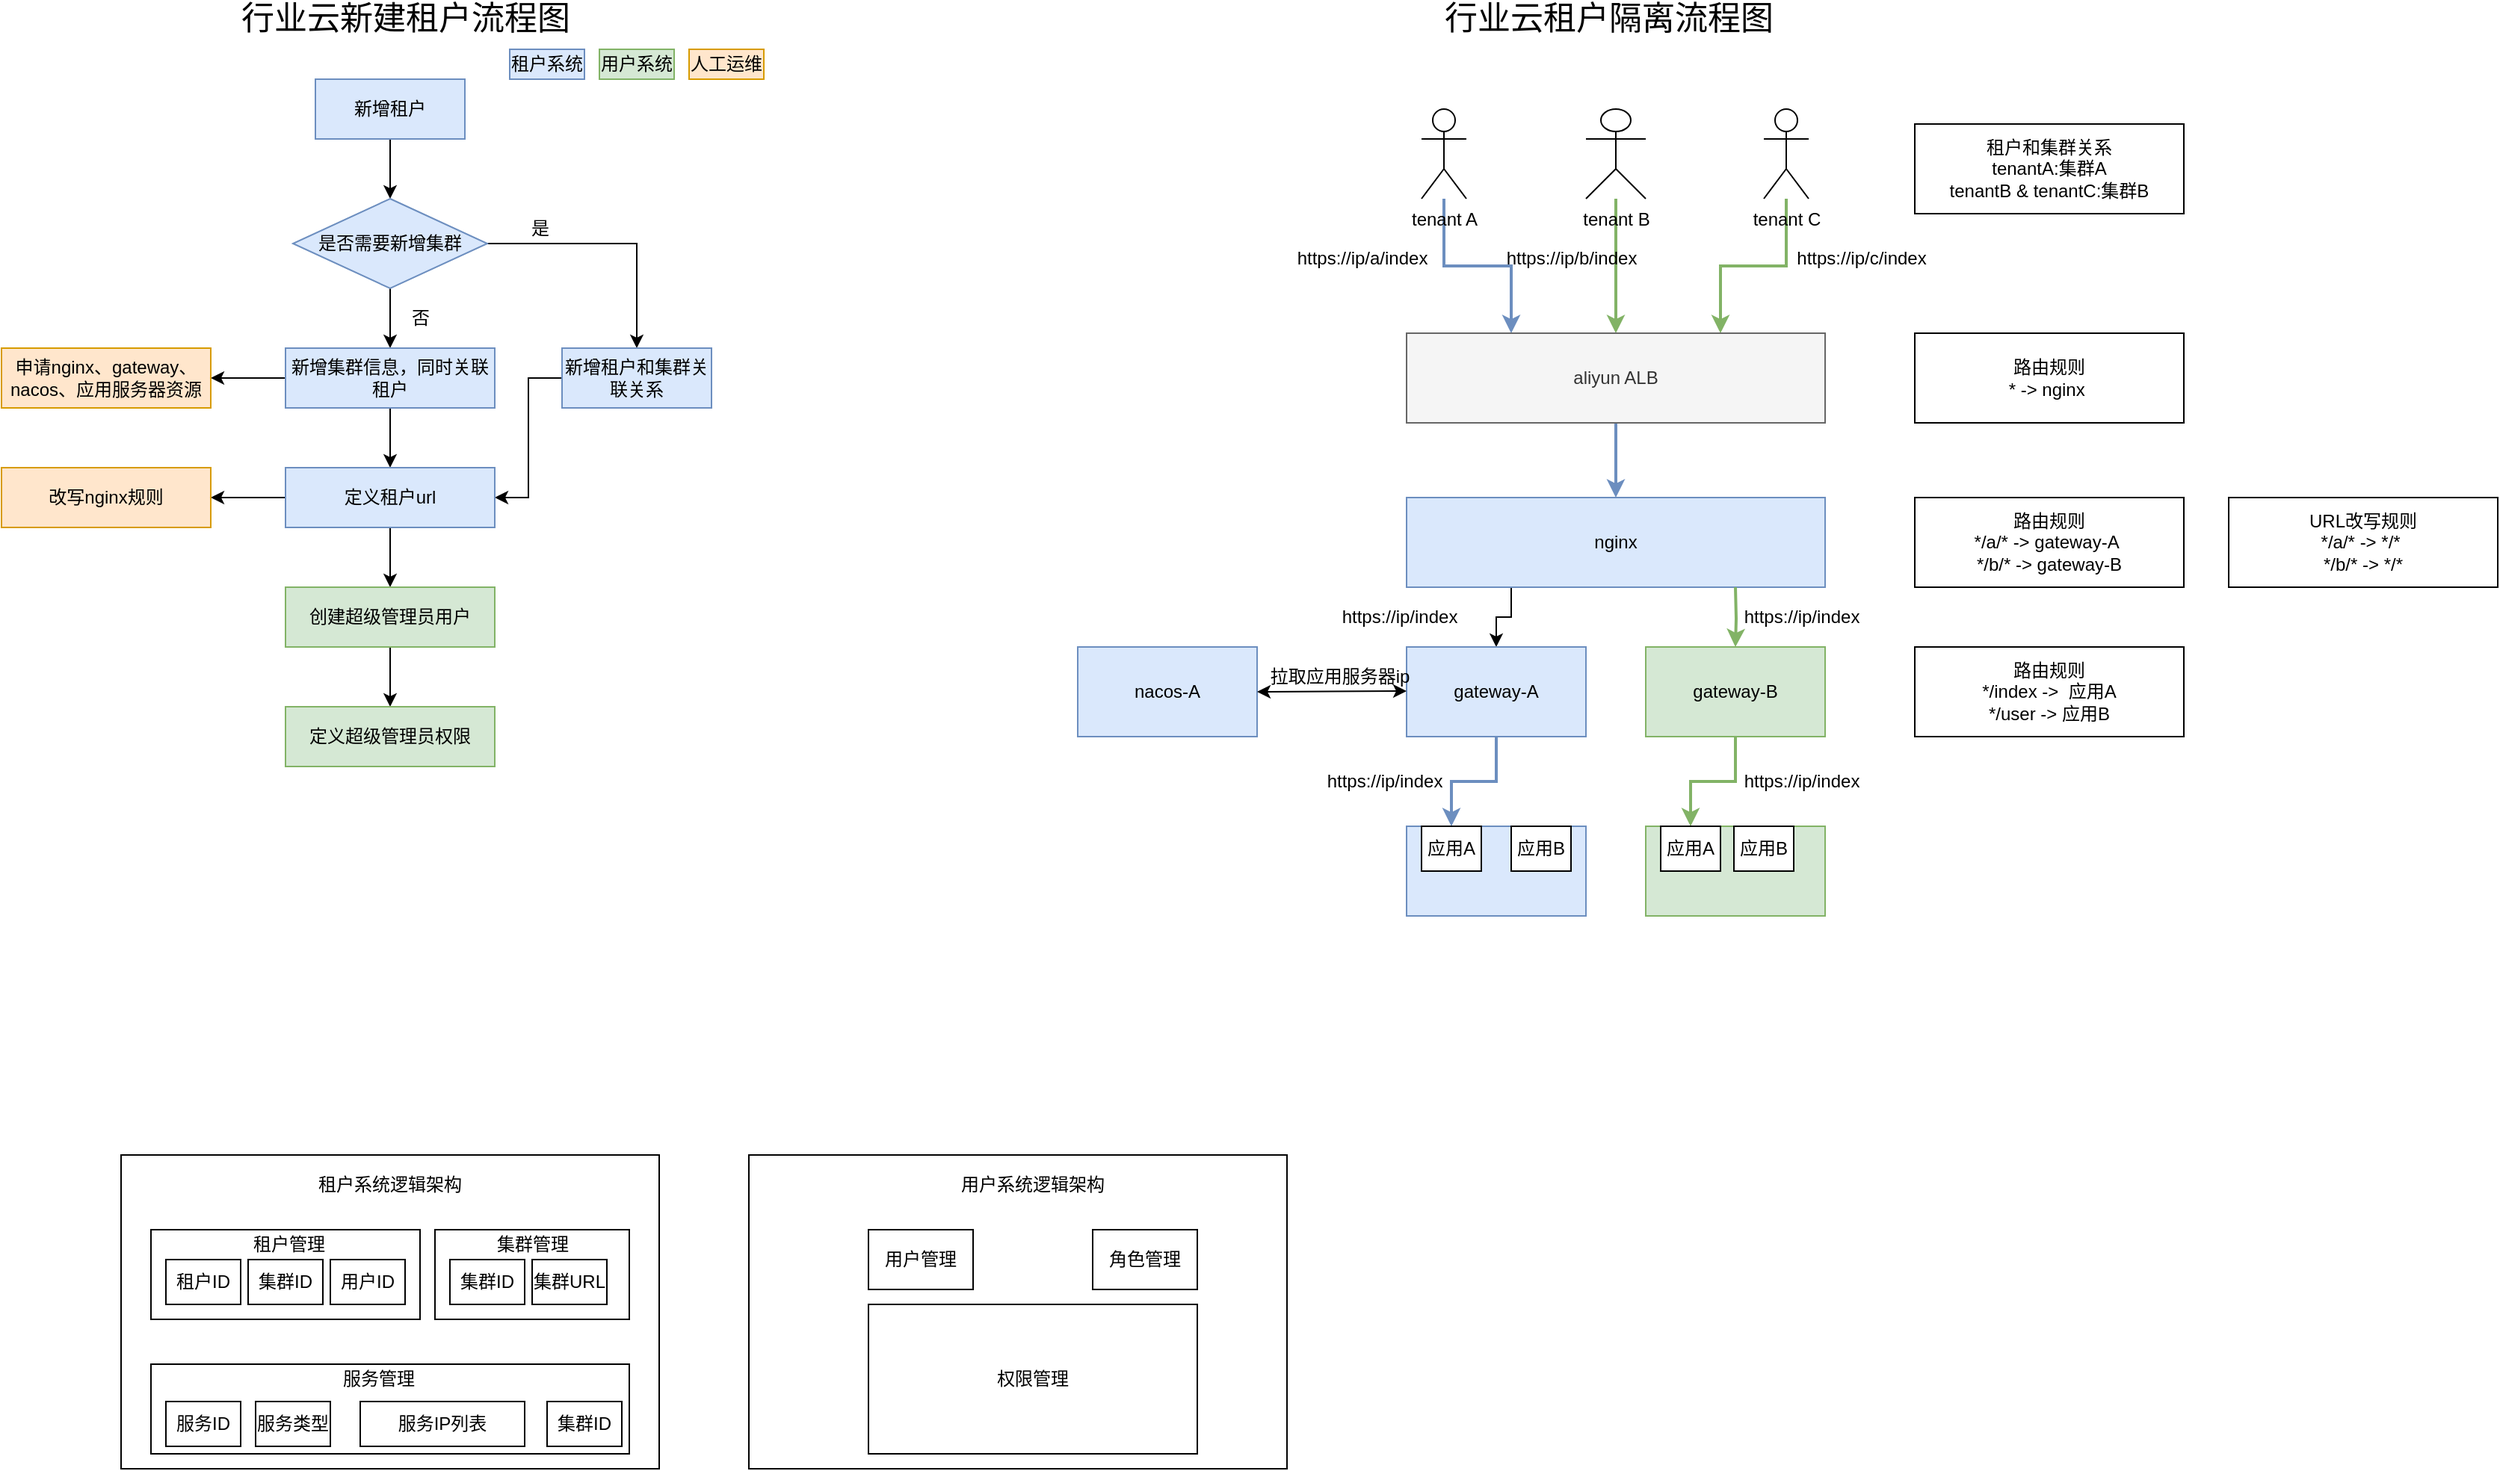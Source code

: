 <mxfile version="14.6.12" type="github">
  <diagram id="JblWaZ8aB8iVZCQLwsj8" name="Page-1">
    <mxGraphModel dx="2105" dy="1717" grid="1" gridSize="10" guides="1" tooltips="1" connect="1" arrows="1" fold="1" page="1" pageScale="1" pageWidth="827" pageHeight="1169" math="0" shadow="0">
      <root>
        <mxCell id="0" />
        <mxCell id="1" parent="0" />
        <mxCell id="si1Oo1tkvW6U5wxhtszM-8" style="edgeStyle=orthogonalEdgeStyle;rounded=0;orthogonalLoop=1;jettySize=auto;html=1;entryX=0.5;entryY=0;entryDx=0;entryDy=0;fillColor=#d5e8d4;strokeColor=#82b366;strokeWidth=2;" edge="1" parent="1" source="si1Oo1tkvW6U5wxhtszM-1" target="si1Oo1tkvW6U5wxhtszM-6">
          <mxGeometry relative="1" as="geometry" />
        </mxCell>
        <mxCell id="si1Oo1tkvW6U5wxhtszM-1" value="tenant B" style="shape=umlActor;verticalLabelPosition=bottom;verticalAlign=top;html=1;outlineConnect=0;" vertex="1" parent="1">
          <mxGeometry x="280" y="40" width="40" height="60" as="geometry" />
        </mxCell>
        <mxCell id="si1Oo1tkvW6U5wxhtszM-9" style="edgeStyle=orthogonalEdgeStyle;rounded=0;orthogonalLoop=1;jettySize=auto;html=1;entryX=0.25;entryY=0;entryDx=0;entryDy=0;fillColor=#dae8fc;strokeColor=#6c8ebf;strokeWidth=2;" edge="1" parent="1" source="si1Oo1tkvW6U5wxhtszM-2" target="si1Oo1tkvW6U5wxhtszM-6">
          <mxGeometry relative="1" as="geometry" />
        </mxCell>
        <mxCell id="si1Oo1tkvW6U5wxhtszM-2" value="tenant A" style="shape=umlActor;verticalLabelPosition=bottom;verticalAlign=top;html=1;outlineConnect=0;" vertex="1" parent="1">
          <mxGeometry x="170" y="40" width="30" height="60" as="geometry" />
        </mxCell>
        <mxCell id="si1Oo1tkvW6U5wxhtszM-10" style="edgeStyle=orthogonalEdgeStyle;rounded=0;orthogonalLoop=1;jettySize=auto;html=1;entryX=0.75;entryY=0;entryDx=0;entryDy=0;strokeColor=#82b366;strokeWidth=2;fillColor=#d5e8d4;" edge="1" parent="1" source="si1Oo1tkvW6U5wxhtszM-3" target="si1Oo1tkvW6U5wxhtszM-6">
          <mxGeometry relative="1" as="geometry" />
        </mxCell>
        <mxCell id="si1Oo1tkvW6U5wxhtszM-3" value="tenant C" style="shape=umlActor;verticalLabelPosition=bottom;verticalAlign=top;html=1;outlineConnect=0;" vertex="1" parent="1">
          <mxGeometry x="399" y="40" width="30" height="60" as="geometry" />
        </mxCell>
        <mxCell id="si1Oo1tkvW6U5wxhtszM-5" value="租户和集群关系&lt;br&gt;tenantA:集群A&lt;br&gt;tenantB &amp;amp; tenantC:集群B" style="rounded=0;whiteSpace=wrap;html=1;" vertex="1" parent="1">
          <mxGeometry x="500" y="50" width="180" height="60" as="geometry" />
        </mxCell>
        <mxCell id="si1Oo1tkvW6U5wxhtszM-17" style="edgeStyle=orthogonalEdgeStyle;rounded=0;orthogonalLoop=1;jettySize=auto;html=1;exitX=0.5;exitY=1;exitDx=0;exitDy=0;strokeColor=#6c8ebf;strokeWidth=2;fillColor=#dae8fc;" edge="1" parent="1" source="si1Oo1tkvW6U5wxhtszM-6" target="si1Oo1tkvW6U5wxhtszM-14">
          <mxGeometry relative="1" as="geometry" />
        </mxCell>
        <mxCell id="si1Oo1tkvW6U5wxhtszM-6" value="aliyun ALB" style="rounded=0;whiteSpace=wrap;html=1;fillColor=#f5f5f5;strokeColor=#666666;fontColor=#333333;" vertex="1" parent="1">
          <mxGeometry x="160" y="190" width="280" height="60" as="geometry" />
        </mxCell>
        <mxCell id="si1Oo1tkvW6U5wxhtszM-11" value="https://ip/a/index" style="text;html=1;align=center;verticalAlign=middle;resizable=0;points=[];autosize=1;strokeColor=none;" vertex="1" parent="1">
          <mxGeometry x="80" y="130" width="100" height="20" as="geometry" />
        </mxCell>
        <mxCell id="si1Oo1tkvW6U5wxhtszM-12" value="https://ip/b/index" style="text;html=1;align=center;verticalAlign=middle;resizable=0;points=[];autosize=1;strokeColor=none;" vertex="1" parent="1">
          <mxGeometry x="220" y="130" width="100" height="20" as="geometry" />
        </mxCell>
        <mxCell id="si1Oo1tkvW6U5wxhtszM-13" value="https://ip/c/index" style="text;html=1;align=center;verticalAlign=middle;resizable=0;points=[];autosize=1;strokeColor=none;" vertex="1" parent="1">
          <mxGeometry x="414" y="130" width="100" height="20" as="geometry" />
        </mxCell>
        <mxCell id="si1Oo1tkvW6U5wxhtszM-123" style="edgeStyle=orthogonalEdgeStyle;rounded=0;orthogonalLoop=1;jettySize=auto;html=1;exitX=0.25;exitY=1;exitDx=0;exitDy=0;entryX=0.5;entryY=0;entryDx=0;entryDy=0;strokeWidth=1;" edge="1" parent="1" source="si1Oo1tkvW6U5wxhtszM-14" target="si1Oo1tkvW6U5wxhtszM-25">
          <mxGeometry relative="1" as="geometry" />
        </mxCell>
        <mxCell id="si1Oo1tkvW6U5wxhtszM-14" value="nginx" style="rounded=0;whiteSpace=wrap;html=1;fillColor=#dae8fc;strokeColor=#6c8ebf;" vertex="1" parent="1">
          <mxGeometry x="160" y="300" width="280" height="60" as="geometry" />
        </mxCell>
        <mxCell id="si1Oo1tkvW6U5wxhtszM-28" style="edgeStyle=orthogonalEdgeStyle;rounded=0;orthogonalLoop=1;jettySize=auto;html=1;exitX=0.5;exitY=1;exitDx=0;exitDy=0;entryX=0.5;entryY=0;entryDx=0;entryDy=0;strokeColor=#82b366;strokeWidth=2;fillColor=#d5e8d4;" edge="1" parent="1" target="si1Oo1tkvW6U5wxhtszM-26">
          <mxGeometry relative="1" as="geometry">
            <mxPoint x="380" y="360" as="sourcePoint" />
          </mxGeometry>
        </mxCell>
        <mxCell id="si1Oo1tkvW6U5wxhtszM-20" value="路由规则&lt;br&gt;* -&amp;gt; nginx&amp;nbsp;" style="rounded=0;whiteSpace=wrap;html=1;" vertex="1" parent="1">
          <mxGeometry x="500" y="190" width="180" height="60" as="geometry" />
        </mxCell>
        <mxCell id="si1Oo1tkvW6U5wxhtszM-56" style="edgeStyle=orthogonalEdgeStyle;rounded=0;orthogonalLoop=1;jettySize=auto;html=1;exitX=0.5;exitY=1;exitDx=0;exitDy=0;entryX=0.5;entryY=0;entryDx=0;entryDy=0;strokeColor=#6c8ebf;strokeWidth=2;fillColor=#dae8fc;" edge="1" parent="1" source="si1Oo1tkvW6U5wxhtszM-25" target="si1Oo1tkvW6U5wxhtszM-45">
          <mxGeometry relative="1" as="geometry" />
        </mxCell>
        <mxCell id="si1Oo1tkvW6U5wxhtszM-25" value="gateway-A" style="rounded=0;whiteSpace=wrap;html=1;fillColor=#dae8fc;strokeColor=#6c8ebf;" vertex="1" parent="1">
          <mxGeometry x="160" y="400" width="120" height="60" as="geometry" />
        </mxCell>
        <mxCell id="si1Oo1tkvW6U5wxhtszM-57" style="edgeStyle=orthogonalEdgeStyle;rounded=0;orthogonalLoop=1;jettySize=auto;html=1;exitX=0.5;exitY=1;exitDx=0;exitDy=0;entryX=0.5;entryY=0;entryDx=0;entryDy=0;strokeColor=#82b366;strokeWidth=2;fillColor=#d5e8d4;" edge="1" parent="1" source="si1Oo1tkvW6U5wxhtszM-26" target="si1Oo1tkvW6U5wxhtszM-51">
          <mxGeometry relative="1" as="geometry" />
        </mxCell>
        <mxCell id="si1Oo1tkvW6U5wxhtszM-26" value="gateway-B" style="rounded=0;whiteSpace=wrap;html=1;fillColor=#d5e8d4;strokeColor=#82b366;" vertex="1" parent="1">
          <mxGeometry x="320" y="400" width="120" height="60" as="geometry" />
        </mxCell>
        <mxCell id="si1Oo1tkvW6U5wxhtszM-29" value="https://ip/index" style="text;html=1;align=center;verticalAlign=middle;resizable=0;points=[];autosize=1;strokeColor=none;" vertex="1" parent="1">
          <mxGeometry x="110" y="370" width="90" height="20" as="geometry" />
        </mxCell>
        <mxCell id="si1Oo1tkvW6U5wxhtszM-30" value="https://ip/index" style="text;html=1;align=center;verticalAlign=middle;resizable=0;points=[];autosize=1;strokeColor=none;" vertex="1" parent="1">
          <mxGeometry x="379" y="370" width="90" height="20" as="geometry" />
        </mxCell>
        <mxCell id="si1Oo1tkvW6U5wxhtszM-31" value="nacos-A" style="rounded=0;whiteSpace=wrap;html=1;fillColor=#dae8fc;strokeColor=#6c8ebf;" vertex="1" parent="1">
          <mxGeometry x="-60" y="400" width="120" height="60" as="geometry" />
        </mxCell>
        <mxCell id="si1Oo1tkvW6U5wxhtszM-35" value="" style="endArrow=classic;startArrow=classic;html=1;entryX=0;entryY=0.5;entryDx=0;entryDy=0;exitX=1;exitY=0.5;exitDx=0;exitDy=0;" edge="1" parent="1" source="si1Oo1tkvW6U5wxhtszM-31">
          <mxGeometry width="50" height="50" relative="1" as="geometry">
            <mxPoint x="100" y="429.5" as="sourcePoint" />
            <mxPoint x="160" y="429.5" as="targetPoint" />
          </mxGeometry>
        </mxCell>
        <mxCell id="si1Oo1tkvW6U5wxhtszM-38" value="拉取应用服务器ip" style="text;html=1;align=center;verticalAlign=middle;resizable=0;points=[];autosize=1;strokeColor=none;" vertex="1" parent="1">
          <mxGeometry x="60" y="410" width="110" height="20" as="geometry" />
        </mxCell>
        <mxCell id="si1Oo1tkvW6U5wxhtszM-41" value="路由规则&lt;br&gt;*/index -&amp;gt;&amp;nbsp; 应用A&lt;br&gt;*/user -&amp;gt; 应用B" style="rounded=0;whiteSpace=wrap;html=1;" vertex="1" parent="1">
          <mxGeometry x="500" y="400" width="180" height="60" as="geometry" />
        </mxCell>
        <mxCell id="si1Oo1tkvW6U5wxhtszM-44" value="" style="rounded=0;whiteSpace=wrap;html=1;fillColor=#dae8fc;strokeColor=#6c8ebf;" vertex="1" parent="1">
          <mxGeometry x="160" y="520" width="120" height="60" as="geometry" />
        </mxCell>
        <mxCell id="si1Oo1tkvW6U5wxhtszM-45" value="应用A" style="rounded=0;whiteSpace=wrap;html=1;" vertex="1" parent="1">
          <mxGeometry x="170" y="520" width="40" height="30" as="geometry" />
        </mxCell>
        <mxCell id="si1Oo1tkvW6U5wxhtszM-46" value="应用B" style="rounded=0;whiteSpace=wrap;html=1;" vertex="1" parent="1">
          <mxGeometry x="230" y="520" width="40" height="30" as="geometry" />
        </mxCell>
        <mxCell id="si1Oo1tkvW6U5wxhtszM-50" value="" style="rounded=0;whiteSpace=wrap;html=1;fillColor=#d5e8d4;strokeColor=#82b366;" vertex="1" parent="1">
          <mxGeometry x="320" y="520" width="120" height="60" as="geometry" />
        </mxCell>
        <mxCell id="si1Oo1tkvW6U5wxhtszM-51" value="应用A" style="rounded=0;whiteSpace=wrap;html=1;" vertex="1" parent="1">
          <mxGeometry x="330" y="520" width="40" height="30" as="geometry" />
        </mxCell>
        <mxCell id="si1Oo1tkvW6U5wxhtszM-52" value="应用B" style="rounded=0;whiteSpace=wrap;html=1;" vertex="1" parent="1">
          <mxGeometry x="379" y="520" width="40" height="30" as="geometry" />
        </mxCell>
        <mxCell id="si1Oo1tkvW6U5wxhtszM-58" value="https://ip/index" style="text;html=1;align=center;verticalAlign=middle;resizable=0;points=[];autosize=1;strokeColor=none;" vertex="1" parent="1">
          <mxGeometry x="100" y="480" width="90" height="20" as="geometry" />
        </mxCell>
        <mxCell id="si1Oo1tkvW6U5wxhtszM-61" value="https://ip/index" style="text;html=1;align=center;verticalAlign=middle;resizable=0;points=[];autosize=1;strokeColor=none;" vertex="1" parent="1">
          <mxGeometry x="379" y="480" width="90" height="20" as="geometry" />
        </mxCell>
        <mxCell id="si1Oo1tkvW6U5wxhtszM-64" value="&lt;font style=&quot;font-size: 22px&quot;&gt;行业云租户隔离流程图&lt;/font&gt;" style="text;html=1;align=center;verticalAlign=middle;resizable=0;points=[];autosize=1;strokeColor=none;" vertex="1" parent="1">
          <mxGeometry x="175" y="-30" width="240" height="20" as="geometry" />
        </mxCell>
        <mxCell id="si1Oo1tkvW6U5wxhtszM-65" value="&lt;font style=&quot;font-size: 22px&quot;&gt;行业云新建租户流程图&lt;/font&gt;" style="text;html=1;align=center;verticalAlign=middle;resizable=0;points=[];autosize=1;strokeColor=none;" vertex="1" parent="1">
          <mxGeometry x="-630" y="-30" width="240" height="20" as="geometry" />
        </mxCell>
        <mxCell id="si1Oo1tkvW6U5wxhtszM-69" style="edgeStyle=orthogonalEdgeStyle;rounded=0;orthogonalLoop=1;jettySize=auto;html=1;exitX=0.5;exitY=1;exitDx=0;exitDy=0;entryX=0.5;entryY=0;entryDx=0;entryDy=0;strokeWidth=1;" edge="1" parent="1" source="si1Oo1tkvW6U5wxhtszM-66" target="si1Oo1tkvW6U5wxhtszM-68">
          <mxGeometry relative="1" as="geometry" />
        </mxCell>
        <mxCell id="si1Oo1tkvW6U5wxhtszM-66" value="新增租户" style="rounded=0;whiteSpace=wrap;html=1;fillColor=#dae8fc;strokeColor=#6c8ebf;" vertex="1" parent="1">
          <mxGeometry x="-570" y="20" width="100" height="40" as="geometry" />
        </mxCell>
        <mxCell id="si1Oo1tkvW6U5wxhtszM-73" style="edgeStyle=orthogonalEdgeStyle;rounded=0;orthogonalLoop=1;jettySize=auto;html=1;strokeWidth=1;" edge="1" parent="1" source="si1Oo1tkvW6U5wxhtszM-68" target="si1Oo1tkvW6U5wxhtszM-72">
          <mxGeometry relative="1" as="geometry" />
        </mxCell>
        <mxCell id="si1Oo1tkvW6U5wxhtszM-77" style="edgeStyle=orthogonalEdgeStyle;rounded=0;orthogonalLoop=1;jettySize=auto;html=1;exitX=0.5;exitY=1;exitDx=0;exitDy=0;entryX=0.5;entryY=0;entryDx=0;entryDy=0;strokeWidth=1;" edge="1" parent="1" source="si1Oo1tkvW6U5wxhtszM-68" target="si1Oo1tkvW6U5wxhtszM-75">
          <mxGeometry relative="1" as="geometry" />
        </mxCell>
        <mxCell id="si1Oo1tkvW6U5wxhtszM-68" value="是否需要新增集群" style="rhombus;whiteSpace=wrap;html=1;fillColor=#dae8fc;strokeColor=#6c8ebf;strokeWidth=1;" vertex="1" parent="1">
          <mxGeometry x="-585" y="100" width="130" height="60" as="geometry" />
        </mxCell>
        <mxCell id="si1Oo1tkvW6U5wxhtszM-121" style="edgeStyle=orthogonalEdgeStyle;rounded=0;orthogonalLoop=1;jettySize=auto;html=1;entryX=1;entryY=0.5;entryDx=0;entryDy=0;strokeWidth=1;" edge="1" parent="1" source="si1Oo1tkvW6U5wxhtszM-72" target="si1Oo1tkvW6U5wxhtszM-76">
          <mxGeometry relative="1" as="geometry" />
        </mxCell>
        <mxCell id="si1Oo1tkvW6U5wxhtszM-72" value="新增租户和集群关联关系" style="rounded=0;whiteSpace=wrap;html=1;fillColor=#dae8fc;strokeColor=#6c8ebf;strokeWidth=1;" vertex="1" parent="1">
          <mxGeometry x="-405" y="200" width="100" height="40" as="geometry" />
        </mxCell>
        <mxCell id="si1Oo1tkvW6U5wxhtszM-74" value="是" style="text;html=1;align=center;verticalAlign=middle;resizable=0;points=[];autosize=1;strokeColor=none;strokeWidth=1;" vertex="1" parent="1">
          <mxGeometry x="-435" y="110" width="30" height="20" as="geometry" />
        </mxCell>
        <mxCell id="si1Oo1tkvW6U5wxhtszM-78" style="edgeStyle=orthogonalEdgeStyle;rounded=0;orthogonalLoop=1;jettySize=auto;html=1;exitX=0.5;exitY=1;exitDx=0;exitDy=0;entryX=0.5;entryY=0;entryDx=0;entryDy=0;strokeWidth=1;" edge="1" parent="1" source="si1Oo1tkvW6U5wxhtszM-75" target="si1Oo1tkvW6U5wxhtszM-76">
          <mxGeometry relative="1" as="geometry" />
        </mxCell>
        <mxCell id="si1Oo1tkvW6U5wxhtszM-87" style="edgeStyle=orthogonalEdgeStyle;rounded=0;orthogonalLoop=1;jettySize=auto;html=1;exitX=0;exitY=0.5;exitDx=0;exitDy=0;entryX=1;entryY=0.5;entryDx=0;entryDy=0;strokeWidth=1;" edge="1" parent="1" source="si1Oo1tkvW6U5wxhtszM-75" target="si1Oo1tkvW6U5wxhtszM-85">
          <mxGeometry relative="1" as="geometry" />
        </mxCell>
        <mxCell id="si1Oo1tkvW6U5wxhtszM-75" value="新增集群信息，同时关联租户" style="rounded=0;whiteSpace=wrap;html=1;fillColor=#dae8fc;strokeColor=#6c8ebf;strokeWidth=1;" vertex="1" parent="1">
          <mxGeometry x="-590" y="200" width="140" height="40" as="geometry" />
        </mxCell>
        <mxCell id="si1Oo1tkvW6U5wxhtszM-80" style="edgeStyle=orthogonalEdgeStyle;rounded=0;orthogonalLoop=1;jettySize=auto;html=1;exitX=0.5;exitY=1;exitDx=0;exitDy=0;entryX=0.5;entryY=0;entryDx=0;entryDy=0;strokeWidth=1;" edge="1" parent="1" source="si1Oo1tkvW6U5wxhtszM-76" target="si1Oo1tkvW6U5wxhtszM-79">
          <mxGeometry relative="1" as="geometry" />
        </mxCell>
        <mxCell id="si1Oo1tkvW6U5wxhtszM-88" style="edgeStyle=orthogonalEdgeStyle;rounded=0;orthogonalLoop=1;jettySize=auto;html=1;entryX=1;entryY=0.5;entryDx=0;entryDy=0;strokeWidth=1;" edge="1" parent="1" source="si1Oo1tkvW6U5wxhtszM-76" target="si1Oo1tkvW6U5wxhtszM-86">
          <mxGeometry relative="1" as="geometry" />
        </mxCell>
        <mxCell id="si1Oo1tkvW6U5wxhtszM-76" value="定义租户url" style="rounded=0;whiteSpace=wrap;html=1;fillColor=#dae8fc;strokeColor=#6c8ebf;strokeWidth=1;" vertex="1" parent="1">
          <mxGeometry x="-590" y="280" width="140" height="40" as="geometry" />
        </mxCell>
        <mxCell id="si1Oo1tkvW6U5wxhtszM-90" style="edgeStyle=orthogonalEdgeStyle;rounded=0;orthogonalLoop=1;jettySize=auto;html=1;exitX=0.5;exitY=1;exitDx=0;exitDy=0;entryX=0.5;entryY=0;entryDx=0;entryDy=0;strokeWidth=1;" edge="1" parent="1" source="si1Oo1tkvW6U5wxhtszM-79" target="si1Oo1tkvW6U5wxhtszM-89">
          <mxGeometry relative="1" as="geometry" />
        </mxCell>
        <mxCell id="si1Oo1tkvW6U5wxhtszM-79" value="创建超级管理员用户" style="rounded=0;whiteSpace=wrap;html=1;fillColor=#d5e8d4;strokeColor=#82b366;" vertex="1" parent="1">
          <mxGeometry x="-590" y="360" width="140" height="40" as="geometry" />
        </mxCell>
        <mxCell id="si1Oo1tkvW6U5wxhtszM-82" value="租户系统" style="rounded=0;whiteSpace=wrap;html=1;fillColor=#dae8fc;strokeColor=#6c8ebf;" vertex="1" parent="1">
          <mxGeometry x="-440" width="50" height="20" as="geometry" />
        </mxCell>
        <mxCell id="si1Oo1tkvW6U5wxhtszM-83" value="用户系统" style="rounded=0;whiteSpace=wrap;html=1;fillColor=#d5e8d4;strokeColor=#82b366;" vertex="1" parent="1">
          <mxGeometry x="-380" width="50" height="20" as="geometry" />
        </mxCell>
        <mxCell id="si1Oo1tkvW6U5wxhtszM-84" value="人工运维" style="rounded=0;whiteSpace=wrap;html=1;fillColor=#ffe6cc;strokeColor=#d79b00;" vertex="1" parent="1">
          <mxGeometry x="-320" width="50" height="20" as="geometry" />
        </mxCell>
        <mxCell id="si1Oo1tkvW6U5wxhtszM-85" value="申请nginx、gateway、nacos、应用服务器资源" style="rounded=0;whiteSpace=wrap;html=1;fillColor=#ffe6cc;strokeColor=#d79b00;strokeWidth=1;" vertex="1" parent="1">
          <mxGeometry x="-780" y="200" width="140" height="40" as="geometry" />
        </mxCell>
        <mxCell id="si1Oo1tkvW6U5wxhtszM-86" value="改写nginx规则" style="rounded=0;whiteSpace=wrap;html=1;fillColor=#ffe6cc;strokeColor=#d79b00;strokeWidth=1;" vertex="1" parent="1">
          <mxGeometry x="-780" y="280" width="140" height="40" as="geometry" />
        </mxCell>
        <mxCell id="si1Oo1tkvW6U5wxhtszM-89" value="定义超级管理员权限" style="rounded=0;whiteSpace=wrap;html=1;fillColor=#d5e8d4;strokeColor=#82b366;" vertex="1" parent="1">
          <mxGeometry x="-590" y="440" width="140" height="40" as="geometry" />
        </mxCell>
        <mxCell id="si1Oo1tkvW6U5wxhtszM-91" value="否" style="text;html=1;align=center;verticalAlign=middle;resizable=0;points=[];autosize=1;strokeColor=none;" vertex="1" parent="1">
          <mxGeometry x="-515" y="170" width="30" height="20" as="geometry" />
        </mxCell>
        <mxCell id="si1Oo1tkvW6U5wxhtszM-92" value="" style="rounded=0;whiteSpace=wrap;html=1;strokeWidth=1;" vertex="1" parent="1">
          <mxGeometry x="-700" y="740" width="360" height="210" as="geometry" />
        </mxCell>
        <mxCell id="si1Oo1tkvW6U5wxhtszM-93" value="租户系统逻辑架构" style="text;html=1;strokeColor=none;fillColor=none;align=center;verticalAlign=middle;whiteSpace=wrap;rounded=0;" vertex="1" parent="1">
          <mxGeometry x="-570" y="750" width="100" height="20" as="geometry" />
        </mxCell>
        <mxCell id="si1Oo1tkvW6U5wxhtszM-94" value="" style="rounded=0;whiteSpace=wrap;html=1;strokeWidth=1;" vertex="1" parent="1">
          <mxGeometry x="-680" y="790" width="180" height="60" as="geometry" />
        </mxCell>
        <mxCell id="si1Oo1tkvW6U5wxhtszM-95" value="" style="rounded=0;whiteSpace=wrap;html=1;strokeWidth=1;" vertex="1" parent="1">
          <mxGeometry x="-490" y="790" width="130" height="60" as="geometry" />
        </mxCell>
        <mxCell id="si1Oo1tkvW6U5wxhtszM-97" value="" style="rounded=0;whiteSpace=wrap;html=1;strokeWidth=1;" vertex="1" parent="1">
          <mxGeometry x="-680" y="880" width="320" height="60" as="geometry" />
        </mxCell>
        <mxCell id="si1Oo1tkvW6U5wxhtszM-98" value="租户ID" style="rounded=0;whiteSpace=wrap;html=1;strokeWidth=1;" vertex="1" parent="1">
          <mxGeometry x="-670" y="810" width="50" height="30" as="geometry" />
        </mxCell>
        <mxCell id="si1Oo1tkvW6U5wxhtszM-99" value="集群ID" style="rounded=0;whiteSpace=wrap;html=1;strokeWidth=1;" vertex="1" parent="1">
          <mxGeometry x="-615" y="810" width="50" height="30" as="geometry" />
        </mxCell>
        <mxCell id="si1Oo1tkvW6U5wxhtszM-100" value="用户ID" style="rounded=0;whiteSpace=wrap;html=1;strokeWidth=1;" vertex="1" parent="1">
          <mxGeometry x="-560" y="810" width="50" height="30" as="geometry" />
        </mxCell>
        <mxCell id="si1Oo1tkvW6U5wxhtszM-101" value="集群ID" style="rounded=0;whiteSpace=wrap;html=1;strokeWidth=1;" vertex="1" parent="1">
          <mxGeometry x="-480" y="810" width="50" height="30" as="geometry" />
        </mxCell>
        <mxCell id="si1Oo1tkvW6U5wxhtszM-102" value="集群URL" style="rounded=0;whiteSpace=wrap;html=1;strokeWidth=1;" vertex="1" parent="1">
          <mxGeometry x="-425" y="810" width="50" height="30" as="geometry" />
        </mxCell>
        <mxCell id="si1Oo1tkvW6U5wxhtszM-104" value="服务ID" style="rounded=0;whiteSpace=wrap;html=1;strokeWidth=1;" vertex="1" parent="1">
          <mxGeometry x="-670" y="905" width="50" height="30" as="geometry" />
        </mxCell>
        <mxCell id="si1Oo1tkvW6U5wxhtszM-105" value="服务类型" style="rounded=0;whiteSpace=wrap;html=1;strokeWidth=1;" vertex="1" parent="1">
          <mxGeometry x="-610" y="905" width="50" height="30" as="geometry" />
        </mxCell>
        <mxCell id="si1Oo1tkvW6U5wxhtszM-106" value="服务IP列表" style="rounded=0;whiteSpace=wrap;html=1;strokeWidth=1;" vertex="1" parent="1">
          <mxGeometry x="-540" y="905" width="110" height="30" as="geometry" />
        </mxCell>
        <mxCell id="si1Oo1tkvW6U5wxhtszM-107" value="集群ID" style="rounded=0;whiteSpace=wrap;html=1;strokeWidth=1;" vertex="1" parent="1">
          <mxGeometry x="-415" y="905" width="50" height="30" as="geometry" />
        </mxCell>
        <mxCell id="si1Oo1tkvW6U5wxhtszM-109" value="租户管理" style="text;html=1;strokeColor=none;fillColor=none;align=center;verticalAlign=middle;whiteSpace=wrap;rounded=0;" vertex="1" parent="1">
          <mxGeometry x="-615" y="790" width="55" height="20" as="geometry" />
        </mxCell>
        <mxCell id="si1Oo1tkvW6U5wxhtszM-110" value="集群管理" style="text;html=1;strokeColor=none;fillColor=none;align=center;verticalAlign=middle;whiteSpace=wrap;rounded=0;" vertex="1" parent="1">
          <mxGeometry x="-452.5" y="790" width="55" height="20" as="geometry" />
        </mxCell>
        <mxCell id="si1Oo1tkvW6U5wxhtszM-111" value="服务管理" style="text;html=1;strokeColor=none;fillColor=none;align=center;verticalAlign=middle;whiteSpace=wrap;rounded=0;" vertex="1" parent="1">
          <mxGeometry x="-555" y="880" width="55" height="20" as="geometry" />
        </mxCell>
        <mxCell id="si1Oo1tkvW6U5wxhtszM-113" value="" style="rounded=0;whiteSpace=wrap;html=1;strokeWidth=1;" vertex="1" parent="1">
          <mxGeometry x="-280" y="740" width="360" height="210" as="geometry" />
        </mxCell>
        <mxCell id="si1Oo1tkvW6U5wxhtszM-114" value="用户系统逻辑架构" style="text;html=1;strokeColor=none;fillColor=none;align=center;verticalAlign=middle;whiteSpace=wrap;rounded=0;" vertex="1" parent="1">
          <mxGeometry x="-140" y="750" width="100" height="20" as="geometry" />
        </mxCell>
        <mxCell id="si1Oo1tkvW6U5wxhtszM-115" value="用户管理" style="rounded=0;whiteSpace=wrap;html=1;strokeWidth=1;" vertex="1" parent="1">
          <mxGeometry x="-200" y="790" width="70" height="40" as="geometry" />
        </mxCell>
        <mxCell id="si1Oo1tkvW6U5wxhtszM-116" value="角色管理" style="rounded=0;whiteSpace=wrap;html=1;strokeWidth=1;" vertex="1" parent="1">
          <mxGeometry x="-50" y="790" width="70" height="40" as="geometry" />
        </mxCell>
        <mxCell id="si1Oo1tkvW6U5wxhtszM-117" value="权限管理" style="rounded=0;whiteSpace=wrap;html=1;strokeWidth=1;" vertex="1" parent="1">
          <mxGeometry x="-200" y="840" width="220" height="100" as="geometry" />
        </mxCell>
        <mxCell id="si1Oo1tkvW6U5wxhtszM-118" value="URL改写规则&lt;br&gt;*/a/* -&amp;gt; */*&amp;nbsp;&lt;br&gt;*/b/* -&amp;gt; */*" style="rounded=0;whiteSpace=wrap;html=1;" vertex="1" parent="1">
          <mxGeometry x="710" y="300" width="180" height="60" as="geometry" />
        </mxCell>
        <mxCell id="si1Oo1tkvW6U5wxhtszM-119" value="路由规则&lt;br&gt;*/a/* -&amp;gt; gateway-A&amp;nbsp;&lt;br&gt;*/b/* -&amp;gt; gateway-B" style="rounded=0;whiteSpace=wrap;html=1;" vertex="1" parent="1">
          <mxGeometry x="500" y="300" width="180" height="60" as="geometry" />
        </mxCell>
      </root>
    </mxGraphModel>
  </diagram>
</mxfile>
